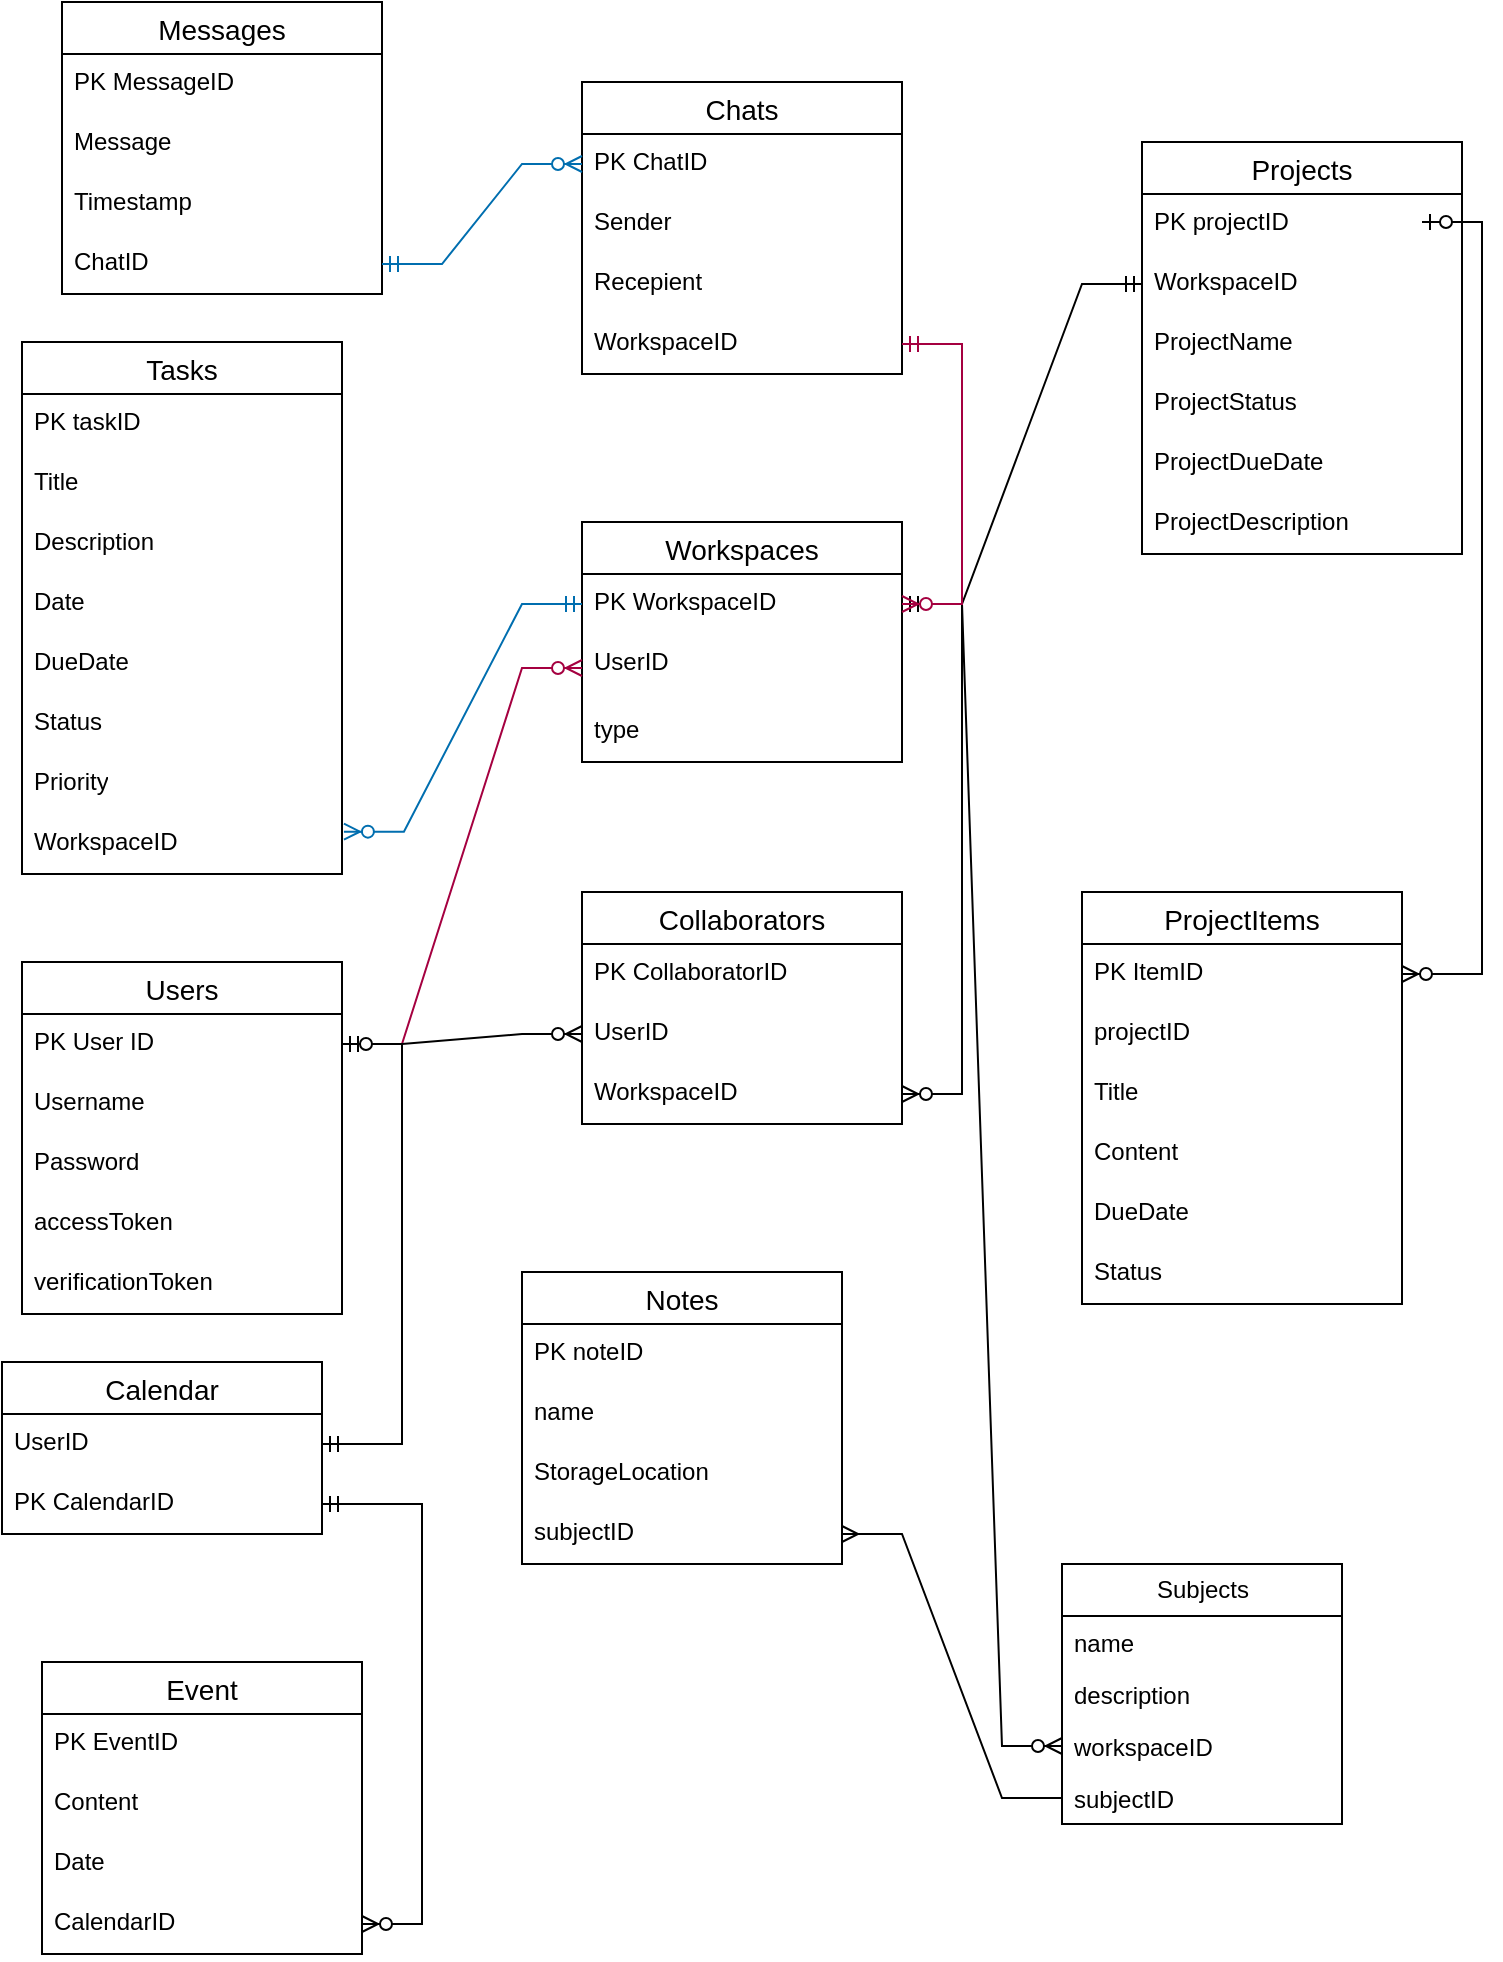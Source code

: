 <mxfile>
    <diagram name="Page-1" id="WgpF9zj87ksZWxaNlXLd">
        <mxGraphModel dx="776" dy="585" grid="1" gridSize="10" guides="1" tooltips="1" connect="1" arrows="1" fold="1" page="1" pageScale="1" pageWidth="850" pageHeight="1100" math="0" shadow="0">
            <root>
                <mxCell id="0"/>
                <mxCell id="1" parent="0"/>
                <mxCell id="7jsrSz6XfgSb4NHieqCk-16" value="Users" style="swimlane;fontStyle=0;childLayout=stackLayout;horizontal=1;startSize=26;horizontalStack=0;resizeParent=1;resizeParentMax=0;resizeLast=0;collapsible=1;marginBottom=0;align=center;fontSize=14;" parent="1" vertex="1">
                    <mxGeometry x="30" y="500" width="160" height="176" as="geometry"/>
                </mxCell>
                <mxCell id="7jsrSz6XfgSb4NHieqCk-17" value="PK User ID" style="text;strokeColor=none;fillColor=none;spacingLeft=4;spacingRight=4;overflow=hidden;rotatable=0;points=[[0,0.5],[1,0.5]];portConstraint=eastwest;fontSize=12;whiteSpace=wrap;html=1;" parent="7jsrSz6XfgSb4NHieqCk-16" vertex="1">
                    <mxGeometry y="26" width="160" height="30" as="geometry"/>
                </mxCell>
                <mxCell id="7jsrSz6XfgSb4NHieqCk-18" value="Username" style="text;strokeColor=none;fillColor=none;spacingLeft=4;spacingRight=4;overflow=hidden;rotatable=0;points=[[0,0.5],[1,0.5]];portConstraint=eastwest;fontSize=12;whiteSpace=wrap;html=1;" parent="7jsrSz6XfgSb4NHieqCk-16" vertex="1">
                    <mxGeometry y="56" width="160" height="30" as="geometry"/>
                </mxCell>
                <mxCell id="7jsrSz6XfgSb4NHieqCk-19" value="Password" style="text;strokeColor=none;fillColor=none;spacingLeft=4;spacingRight=4;overflow=hidden;rotatable=0;points=[[0,0.5],[1,0.5]];portConstraint=eastwest;fontSize=12;whiteSpace=wrap;html=1;" parent="7jsrSz6XfgSb4NHieqCk-16" vertex="1">
                    <mxGeometry y="86" width="160" height="30" as="geometry"/>
                </mxCell>
                <mxCell id="7jsrSz6XfgSb4NHieqCk-20" value="accessToken" style="text;strokeColor=none;fillColor=none;spacingLeft=4;spacingRight=4;overflow=hidden;rotatable=0;points=[[0,0.5],[1,0.5]];portConstraint=eastwest;fontSize=12;whiteSpace=wrap;html=1;" parent="7jsrSz6XfgSb4NHieqCk-16" vertex="1">
                    <mxGeometry y="116" width="160" height="30" as="geometry"/>
                </mxCell>
                <mxCell id="7jsrSz6XfgSb4NHieqCk-53" value="verificationToken" style="text;strokeColor=none;fillColor=none;spacingLeft=4;spacingRight=4;overflow=hidden;rotatable=0;points=[[0,0.5],[1,0.5]];portConstraint=eastwest;fontSize=12;whiteSpace=wrap;html=1;" parent="7jsrSz6XfgSb4NHieqCk-16" vertex="1">
                    <mxGeometry y="146" width="160" height="30" as="geometry"/>
                </mxCell>
                <mxCell id="7jsrSz6XfgSb4NHieqCk-26" value="Workspaces" style="swimlane;fontStyle=0;childLayout=stackLayout;horizontal=1;startSize=26;horizontalStack=0;resizeParent=1;resizeParentMax=0;resizeLast=0;collapsible=1;marginBottom=0;align=center;fontSize=14;" parent="1" vertex="1">
                    <mxGeometry x="310" y="280" width="160" height="120" as="geometry"/>
                </mxCell>
                <mxCell id="7jsrSz6XfgSb4NHieqCk-28" value="PK WorkspaceID" style="text;strokeColor=none;fillColor=none;spacingLeft=4;spacingRight=4;overflow=hidden;rotatable=0;points=[[0,0.5],[1,0.5]];portConstraint=eastwest;fontSize=12;whiteSpace=wrap;html=1;" parent="7jsrSz6XfgSb4NHieqCk-26" vertex="1">
                    <mxGeometry y="26" width="160" height="30" as="geometry"/>
                </mxCell>
                <mxCell id="7jsrSz6XfgSb4NHieqCk-27" value="UserID" style="text;strokeColor=none;fillColor=none;spacingLeft=4;spacingRight=4;overflow=hidden;rotatable=0;points=[[0,0.5],[1,0.5]];portConstraint=eastwest;fontSize=12;whiteSpace=wrap;html=1;" parent="7jsrSz6XfgSb4NHieqCk-26" vertex="1">
                    <mxGeometry y="56" width="160" height="34" as="geometry"/>
                </mxCell>
                <mxCell id="dqt07ZouYKuVspoy4h7y-1" value="type" style="text;strokeColor=none;fillColor=none;spacingLeft=4;spacingRight=4;overflow=hidden;rotatable=0;points=[[0,0.5],[1,0.5]];portConstraint=eastwest;fontSize=12;whiteSpace=wrap;html=1;" parent="7jsrSz6XfgSb4NHieqCk-26" vertex="1">
                    <mxGeometry y="90" width="160" height="30" as="geometry"/>
                </mxCell>
                <mxCell id="7jsrSz6XfgSb4NHieqCk-35" value="Notes" style="swimlane;fontStyle=0;childLayout=stackLayout;horizontal=1;startSize=26;horizontalStack=0;resizeParent=1;resizeParentMax=0;resizeLast=0;collapsible=1;marginBottom=0;align=center;fontSize=14;" parent="1" vertex="1">
                    <mxGeometry x="280" y="655" width="160" height="146" as="geometry">
                        <mxRectangle x="330" y="640" width="80" height="30" as="alternateBounds"/>
                    </mxGeometry>
                </mxCell>
                <mxCell id="7jsrSz6XfgSb4NHieqCk-36" value="PK noteID" style="text;strokeColor=none;fillColor=none;spacingLeft=4;spacingRight=4;overflow=hidden;rotatable=0;points=[[0,0.5],[1,0.5]];portConstraint=eastwest;fontSize=12;whiteSpace=wrap;html=1;" parent="7jsrSz6XfgSb4NHieqCk-35" vertex="1">
                    <mxGeometry y="26" width="160" height="30" as="geometry"/>
                </mxCell>
                <mxCell id="7jsrSz6XfgSb4NHieqCk-40" value="name" style="text;strokeColor=none;fillColor=none;spacingLeft=4;spacingRight=4;overflow=hidden;rotatable=0;points=[[0,0.5],[1,0.5]];portConstraint=eastwest;fontSize=12;whiteSpace=wrap;html=1;" parent="7jsrSz6XfgSb4NHieqCk-35" vertex="1">
                    <mxGeometry y="56" width="160" height="30" as="geometry"/>
                </mxCell>
                <mxCell id="7jsrSz6XfgSb4NHieqCk-39" value="StorageLocation" style="text;strokeColor=none;fillColor=none;spacingLeft=4;spacingRight=4;overflow=hidden;rotatable=0;points=[[0,0.5],[1,0.5]];portConstraint=eastwest;fontSize=12;whiteSpace=wrap;html=1;" parent="7jsrSz6XfgSb4NHieqCk-35" vertex="1">
                    <mxGeometry y="86" width="160" height="30" as="geometry"/>
                </mxCell>
                <mxCell id="xu50HfKcaxu34oi-I3-S-5" value="subjectID" style="text;strokeColor=none;fillColor=none;spacingLeft=4;spacingRight=4;overflow=hidden;rotatable=0;points=[[0,0.5],[1,0.5]];portConstraint=eastwest;fontSize=12;whiteSpace=wrap;html=1;" parent="7jsrSz6XfgSb4NHieqCk-35" vertex="1">
                    <mxGeometry y="116" width="160" height="30" as="geometry"/>
                </mxCell>
                <mxCell id="7jsrSz6XfgSb4NHieqCk-41" value="Tasks" style="swimlane;fontStyle=0;childLayout=stackLayout;horizontal=1;startSize=26;horizontalStack=0;resizeParent=1;resizeParentMax=0;resizeLast=0;collapsible=1;marginBottom=0;align=center;fontSize=14;" parent="1" vertex="1">
                    <mxGeometry x="30" y="190" width="160" height="266" as="geometry"/>
                </mxCell>
                <mxCell id="7jsrSz6XfgSb4NHieqCk-42" value="PK taskID" style="text;strokeColor=none;fillColor=none;spacingLeft=4;spacingRight=4;overflow=hidden;rotatable=0;points=[[0,0.5],[1,0.5]];portConstraint=eastwest;fontSize=12;whiteSpace=wrap;html=1;" parent="7jsrSz6XfgSb4NHieqCk-41" vertex="1">
                    <mxGeometry y="26" width="160" height="30" as="geometry"/>
                </mxCell>
                <mxCell id="7jsrSz6XfgSb4NHieqCk-43" value="Title" style="text;strokeColor=none;fillColor=none;spacingLeft=4;spacingRight=4;overflow=hidden;rotatable=0;points=[[0,0.5],[1,0.5]];portConstraint=eastwest;fontSize=12;whiteSpace=wrap;html=1;" parent="7jsrSz6XfgSb4NHieqCk-41" vertex="1">
                    <mxGeometry y="56" width="160" height="30" as="geometry"/>
                </mxCell>
                <mxCell id="7jsrSz6XfgSb4NHieqCk-44" value="Description" style="text;strokeColor=none;fillColor=none;spacingLeft=4;spacingRight=4;overflow=hidden;rotatable=0;points=[[0,0.5],[1,0.5]];portConstraint=eastwest;fontSize=12;whiteSpace=wrap;html=1;" parent="7jsrSz6XfgSb4NHieqCk-41" vertex="1">
                    <mxGeometry y="86" width="160" height="30" as="geometry"/>
                </mxCell>
                <mxCell id="7jsrSz6XfgSb4NHieqCk-45" value="Date" style="text;strokeColor=none;fillColor=none;spacingLeft=4;spacingRight=4;overflow=hidden;rotatable=0;points=[[0,0.5],[1,0.5]];portConstraint=eastwest;fontSize=12;whiteSpace=wrap;html=1;" parent="7jsrSz6XfgSb4NHieqCk-41" vertex="1">
                    <mxGeometry y="116" width="160" height="30" as="geometry"/>
                </mxCell>
                <mxCell id="2wmQDhqAFlrOu7CcGm-G-1" value="DueDate" style="text;strokeColor=none;fillColor=none;spacingLeft=4;spacingRight=4;overflow=hidden;rotatable=0;points=[[0,0.5],[1,0.5]];portConstraint=eastwest;fontSize=12;whiteSpace=wrap;html=1;" parent="7jsrSz6XfgSb4NHieqCk-41" vertex="1">
                    <mxGeometry y="146" width="160" height="30" as="geometry"/>
                </mxCell>
                <mxCell id="2wmQDhqAFlrOu7CcGm-G-2" value="Status" style="text;strokeColor=none;fillColor=none;spacingLeft=4;spacingRight=4;overflow=hidden;rotatable=0;points=[[0,0.5],[1,0.5]];portConstraint=eastwest;fontSize=12;whiteSpace=wrap;html=1;" parent="7jsrSz6XfgSb4NHieqCk-41" vertex="1">
                    <mxGeometry y="176" width="160" height="30" as="geometry"/>
                </mxCell>
                <mxCell id="2wmQDhqAFlrOu7CcGm-G-3" value="Priority" style="text;strokeColor=none;fillColor=none;spacingLeft=4;spacingRight=4;overflow=hidden;rotatable=0;points=[[0,0.5],[1,0.5]];portConstraint=eastwest;fontSize=12;whiteSpace=wrap;html=1;" parent="7jsrSz6XfgSb4NHieqCk-41" vertex="1">
                    <mxGeometry y="206" width="160" height="30" as="geometry"/>
                </mxCell>
                <mxCell id="7jsrSz6XfgSb4NHieqCk-47" value="WorkspaceID" style="text;strokeColor=none;fillColor=none;spacingLeft=4;spacingRight=4;overflow=hidden;rotatable=0;points=[[0,0.5],[1,0.5]];portConstraint=eastwest;fontSize=12;whiteSpace=wrap;html=1;" parent="7jsrSz6XfgSb4NHieqCk-41" vertex="1">
                    <mxGeometry y="236" width="160" height="30" as="geometry"/>
                </mxCell>
                <mxCell id="7jsrSz6XfgSb4NHieqCk-49" value="Collaborators" style="swimlane;fontStyle=0;childLayout=stackLayout;horizontal=1;startSize=26;horizontalStack=0;resizeParent=1;resizeParentMax=0;resizeLast=0;collapsible=1;marginBottom=0;align=center;fontSize=14;" parent="1" vertex="1">
                    <mxGeometry x="310" y="465" width="160" height="116" as="geometry">
                        <mxRectangle x="310" y="465" width="120" height="30" as="alternateBounds"/>
                    </mxGeometry>
                </mxCell>
                <mxCell id="7jsrSz6XfgSb4NHieqCk-50" value="PK CollaboratorID" style="text;strokeColor=none;fillColor=none;spacingLeft=4;spacingRight=4;overflow=hidden;rotatable=0;points=[[0,0.5],[1,0.5]];portConstraint=eastwest;fontSize=12;whiteSpace=wrap;html=1;" parent="7jsrSz6XfgSb4NHieqCk-49" vertex="1">
                    <mxGeometry y="26" width="160" height="30" as="geometry"/>
                </mxCell>
                <mxCell id="7jsrSz6XfgSb4NHieqCk-51" value="UserID" style="text;strokeColor=none;fillColor=none;spacingLeft=4;spacingRight=4;overflow=hidden;rotatable=0;points=[[0,0.5],[1,0.5]];portConstraint=eastwest;fontSize=12;whiteSpace=wrap;html=1;" parent="7jsrSz6XfgSb4NHieqCk-49" vertex="1">
                    <mxGeometry y="56" width="160" height="30" as="geometry"/>
                </mxCell>
                <mxCell id="7jsrSz6XfgSb4NHieqCk-52" value="WorkspaceID" style="text;strokeColor=none;fillColor=none;spacingLeft=4;spacingRight=4;overflow=hidden;rotatable=0;points=[[0,0.5],[1,0.5]];portConstraint=eastwest;fontSize=12;whiteSpace=wrap;html=1;" parent="7jsrSz6XfgSb4NHieqCk-49" vertex="1">
                    <mxGeometry y="86" width="160" height="30" as="geometry"/>
                </mxCell>
                <mxCell id="7jsrSz6XfgSb4NHieqCk-54" value="Projects" style="swimlane;fontStyle=0;childLayout=stackLayout;horizontal=1;startSize=26;horizontalStack=0;resizeParent=1;resizeParentMax=0;resizeLast=0;collapsible=1;marginBottom=0;align=center;fontSize=14;" parent="1" vertex="1">
                    <mxGeometry x="590" y="90" width="160" height="206" as="geometry"/>
                </mxCell>
                <mxCell id="7jsrSz6XfgSb4NHieqCk-83" value="" style="edgeStyle=entityRelationEdgeStyle;fontSize=12;html=1;endArrow=ERzeroToMany;startArrow=ERzeroToOne;rounded=0;" parent="7jsrSz6XfgSb4NHieqCk-54" target="GwF-s_5darIgUk4vT2bP-1" edge="1">
                    <mxGeometry width="100" height="100" relative="1" as="geometry">
                        <mxPoint x="140" y="40" as="sourcePoint"/>
                        <mxPoint x="220" y="430" as="targetPoint"/>
                        <Array as="points">
                            <mxPoint x="190" y="40"/>
                            <mxPoint x="160" y="10"/>
                            <mxPoint x="160" y="10"/>
                            <mxPoint x="170" y="330"/>
                            <mxPoint x="210" y="320"/>
                            <mxPoint x="190" y="120"/>
                            <mxPoint x="210" y="120"/>
                        </Array>
                    </mxGeometry>
                </mxCell>
                <mxCell id="7jsrSz6XfgSb4NHieqCk-55" value="PK projectID" style="text;strokeColor=none;fillColor=none;spacingLeft=4;spacingRight=4;overflow=hidden;rotatable=0;points=[[0,0.5],[1,0.5]];portConstraint=eastwest;fontSize=12;whiteSpace=wrap;html=1;" parent="7jsrSz6XfgSb4NHieqCk-54" vertex="1">
                    <mxGeometry y="26" width="160" height="30" as="geometry"/>
                </mxCell>
                <mxCell id="7jsrSz6XfgSb4NHieqCk-56" value="WorkspaceID" style="text;strokeColor=none;fillColor=none;spacingLeft=4;spacingRight=4;overflow=hidden;rotatable=0;points=[[0,0.5],[1,0.5]];portConstraint=eastwest;fontSize=12;whiteSpace=wrap;html=1;" parent="7jsrSz6XfgSb4NHieqCk-54" vertex="1">
                    <mxGeometry y="56" width="160" height="30" as="geometry"/>
                </mxCell>
                <mxCell id="hGtVxlu4W2qi9u9DaIZr-1" value="ProjectName" style="text;strokeColor=none;fillColor=none;spacingLeft=4;spacingRight=4;overflow=hidden;rotatable=0;points=[[0,0.5],[1,0.5]];portConstraint=eastwest;fontSize=12;whiteSpace=wrap;html=1;" parent="7jsrSz6XfgSb4NHieqCk-54" vertex="1">
                    <mxGeometry y="86" width="160" height="30" as="geometry"/>
                </mxCell>
                <mxCell id="hGtVxlu4W2qi9u9DaIZr-2" value="ProjectStatus" style="text;strokeColor=none;fillColor=none;spacingLeft=4;spacingRight=4;overflow=hidden;rotatable=0;points=[[0,0.5],[1,0.5]];portConstraint=eastwest;fontSize=12;whiteSpace=wrap;html=1;" parent="7jsrSz6XfgSb4NHieqCk-54" vertex="1">
                    <mxGeometry y="116" width="160" height="30" as="geometry"/>
                </mxCell>
                <mxCell id="hGtVxlu4W2qi9u9DaIZr-3" value="ProjectDueDate" style="text;strokeColor=none;fillColor=none;spacingLeft=4;spacingRight=4;overflow=hidden;rotatable=0;points=[[0,0.5],[1,0.5]];portConstraint=eastwest;fontSize=12;whiteSpace=wrap;html=1;" parent="7jsrSz6XfgSb4NHieqCk-54" vertex="1">
                    <mxGeometry y="146" width="160" height="30" as="geometry"/>
                </mxCell>
                <mxCell id="hGtVxlu4W2qi9u9DaIZr-4" value="ProjectDescription" style="text;strokeColor=none;fillColor=none;spacingLeft=4;spacingRight=4;overflow=hidden;rotatable=0;points=[[0,0.5],[1,0.5]];portConstraint=eastwest;fontSize=12;whiteSpace=wrap;html=1;" parent="7jsrSz6XfgSb4NHieqCk-54" vertex="1">
                    <mxGeometry y="176" width="160" height="30" as="geometry"/>
                </mxCell>
                <mxCell id="7jsrSz6XfgSb4NHieqCk-59" value="ProjectItems" style="swimlane;fontStyle=0;childLayout=stackLayout;horizontal=1;startSize=26;horizontalStack=0;resizeParent=1;resizeParentMax=0;resizeLast=0;collapsible=1;marginBottom=0;align=center;fontSize=14;" parent="1" vertex="1">
                    <mxGeometry x="560" y="465" width="160" height="206" as="geometry"/>
                </mxCell>
                <mxCell id="GwF-s_5darIgUk4vT2bP-1" value="PK ItemID" style="text;strokeColor=none;fillColor=none;spacingLeft=4;spacingRight=4;overflow=hidden;rotatable=0;points=[[0,0.5],[1,0.5]];portConstraint=eastwest;fontSize=12;whiteSpace=wrap;html=1;" parent="7jsrSz6XfgSb4NHieqCk-59" vertex="1">
                    <mxGeometry y="26" width="160" height="30" as="geometry"/>
                </mxCell>
                <mxCell id="7jsrSz6XfgSb4NHieqCk-60" value="projectID" style="text;strokeColor=none;fillColor=none;spacingLeft=4;spacingRight=4;overflow=hidden;rotatable=0;points=[[0,0.5],[1,0.5]];portConstraint=eastwest;fontSize=12;whiteSpace=wrap;html=1;" parent="7jsrSz6XfgSb4NHieqCk-59" vertex="1">
                    <mxGeometry y="56" width="160" height="30" as="geometry"/>
                </mxCell>
                <mxCell id="7jsrSz6XfgSb4NHieqCk-62" value="Title" style="text;strokeColor=none;fillColor=none;spacingLeft=4;spacingRight=4;overflow=hidden;rotatable=0;points=[[0,0.5],[1,0.5]];portConstraint=eastwest;fontSize=12;whiteSpace=wrap;html=1;" parent="7jsrSz6XfgSb4NHieqCk-59" vertex="1">
                    <mxGeometry y="86" width="160" height="30" as="geometry"/>
                </mxCell>
                <mxCell id="7jsrSz6XfgSb4NHieqCk-63" value="Content" style="text;strokeColor=none;fillColor=none;spacingLeft=4;spacingRight=4;overflow=hidden;rotatable=0;points=[[0,0.5],[1,0.5]];portConstraint=eastwest;fontSize=12;whiteSpace=wrap;html=1;" parent="7jsrSz6XfgSb4NHieqCk-59" vertex="1">
                    <mxGeometry y="116" width="160" height="30" as="geometry"/>
                </mxCell>
                <mxCell id="7jsrSz6XfgSb4NHieqCk-64" value="DueDate" style="text;strokeColor=none;fillColor=none;spacingLeft=4;spacingRight=4;overflow=hidden;rotatable=0;points=[[0,0.5],[1,0.5]];portConstraint=eastwest;fontSize=12;whiteSpace=wrap;html=1;" parent="7jsrSz6XfgSb4NHieqCk-59" vertex="1">
                    <mxGeometry y="146" width="160" height="30" as="geometry"/>
                </mxCell>
                <mxCell id="7jsrSz6XfgSb4NHieqCk-65" value="Status" style="text;strokeColor=none;fillColor=none;spacingLeft=4;spacingRight=4;overflow=hidden;rotatable=0;points=[[0,0.5],[1,0.5]];portConstraint=eastwest;fontSize=12;whiteSpace=wrap;html=1;" parent="7jsrSz6XfgSb4NHieqCk-59" vertex="1">
                    <mxGeometry y="176" width="160" height="30" as="geometry"/>
                </mxCell>
                <mxCell id="7jsrSz6XfgSb4NHieqCk-66" value="Chats" style="swimlane;fontStyle=0;childLayout=stackLayout;horizontal=1;startSize=26;horizontalStack=0;resizeParent=1;resizeParentMax=0;resizeLast=0;collapsible=1;marginBottom=0;align=center;fontSize=14;" parent="1" vertex="1">
                    <mxGeometry x="310" y="60" width="160" height="146" as="geometry"/>
                </mxCell>
                <mxCell id="7jsrSz6XfgSb4NHieqCk-67" value="PK ChatID" style="text;strokeColor=none;fillColor=none;spacingLeft=4;spacingRight=4;overflow=hidden;rotatable=0;points=[[0,0.5],[1,0.5]];portConstraint=eastwest;fontSize=12;whiteSpace=wrap;html=1;" parent="7jsrSz6XfgSb4NHieqCk-66" vertex="1">
                    <mxGeometry y="26" width="160" height="30" as="geometry"/>
                </mxCell>
                <mxCell id="7jsrSz6XfgSb4NHieqCk-68" value="Sender" style="text;strokeColor=none;fillColor=none;spacingLeft=4;spacingRight=4;overflow=hidden;rotatable=0;points=[[0,0.5],[1,0.5]];portConstraint=eastwest;fontSize=12;whiteSpace=wrap;html=1;" parent="7jsrSz6XfgSb4NHieqCk-66" vertex="1">
                    <mxGeometry y="56" width="160" height="30" as="geometry"/>
                </mxCell>
                <mxCell id="7jsrSz6XfgSb4NHieqCk-69" value="Recepient" style="text;strokeColor=none;fillColor=none;spacingLeft=4;spacingRight=4;overflow=hidden;rotatable=0;points=[[0,0.5],[1,0.5]];portConstraint=eastwest;fontSize=12;whiteSpace=wrap;html=1;" parent="7jsrSz6XfgSb4NHieqCk-66" vertex="1">
                    <mxGeometry y="86" width="160" height="30" as="geometry"/>
                </mxCell>
                <mxCell id="7jsrSz6XfgSb4NHieqCk-70" value="WorkspaceID" style="text;strokeColor=none;fillColor=none;spacingLeft=4;spacingRight=4;overflow=hidden;rotatable=0;points=[[0,0.5],[1,0.5]];portConstraint=eastwest;fontSize=12;whiteSpace=wrap;html=1;" parent="7jsrSz6XfgSb4NHieqCk-66" vertex="1">
                    <mxGeometry y="116" width="160" height="30" as="geometry"/>
                </mxCell>
                <mxCell id="7jsrSz6XfgSb4NHieqCk-71" value="Messages" style="swimlane;fontStyle=0;childLayout=stackLayout;horizontal=1;startSize=26;horizontalStack=0;resizeParent=1;resizeParentMax=0;resizeLast=0;collapsible=1;marginBottom=0;align=center;fontSize=14;" parent="1" vertex="1">
                    <mxGeometry x="50" y="20" width="160" height="146" as="geometry"/>
                </mxCell>
                <mxCell id="7jsrSz6XfgSb4NHieqCk-72" value="PK MessageID" style="text;strokeColor=none;fillColor=none;spacingLeft=4;spacingRight=4;overflow=hidden;rotatable=0;points=[[0,0.5],[1,0.5]];portConstraint=eastwest;fontSize=12;whiteSpace=wrap;html=1;" parent="7jsrSz6XfgSb4NHieqCk-71" vertex="1">
                    <mxGeometry y="26" width="160" height="30" as="geometry"/>
                </mxCell>
                <mxCell id="7jsrSz6XfgSb4NHieqCk-74" value="Message" style="text;strokeColor=none;fillColor=none;spacingLeft=4;spacingRight=4;overflow=hidden;rotatable=0;points=[[0,0.5],[1,0.5]];portConstraint=eastwest;fontSize=12;whiteSpace=wrap;html=1;" parent="7jsrSz6XfgSb4NHieqCk-71" vertex="1">
                    <mxGeometry y="56" width="160" height="30" as="geometry"/>
                </mxCell>
                <mxCell id="7jsrSz6XfgSb4NHieqCk-75" value="Timestamp" style="text;strokeColor=none;fillColor=none;spacingLeft=4;spacingRight=4;overflow=hidden;rotatable=0;points=[[0,0.5],[1,0.5]];portConstraint=eastwest;fontSize=12;whiteSpace=wrap;html=1;" parent="7jsrSz6XfgSb4NHieqCk-71" vertex="1">
                    <mxGeometry y="86" width="160" height="30" as="geometry"/>
                </mxCell>
                <mxCell id="7jsrSz6XfgSb4NHieqCk-76" value="ChatID" style="text;strokeColor=none;fillColor=none;spacingLeft=4;spacingRight=4;overflow=hidden;rotatable=0;points=[[0,0.5],[1,0.5]];portConstraint=eastwest;fontSize=12;whiteSpace=wrap;html=1;" parent="7jsrSz6XfgSb4NHieqCk-71" vertex="1">
                    <mxGeometry y="116" width="160" height="30" as="geometry"/>
                </mxCell>
                <mxCell id="7jsrSz6XfgSb4NHieqCk-82" value="" style="edgeStyle=entityRelationEdgeStyle;fontSize=12;html=1;endArrow=ERmandOne;startArrow=ERmandOne;rounded=0;entryX=0;entryY=0.5;entryDx=0;entryDy=0;exitX=1;exitY=0.5;exitDx=0;exitDy=0;" parent="1" source="7jsrSz6XfgSb4NHieqCk-28" target="7jsrSz6XfgSb4NHieqCk-56" edge="1">
                    <mxGeometry width="100" height="100" relative="1" as="geometry">
                        <mxPoint x="420" y="520" as="sourcePoint"/>
                        <mxPoint x="520" y="420" as="targetPoint"/>
                        <Array as="points">
                            <mxPoint x="580" y="200"/>
                            <mxPoint x="560" y="210"/>
                        </Array>
                    </mxGeometry>
                </mxCell>
                <mxCell id="7jsrSz6XfgSb4NHieqCk-85" value="" style="edgeStyle=entityRelationEdgeStyle;fontSize=12;html=1;endArrow=ERzeroToMany;startArrow=ERmandOne;rounded=0;entryX=0;entryY=0.5;entryDx=0;entryDy=0;fillColor=#d80073;strokeColor=#A50040;" parent="1" source="7jsrSz6XfgSb4NHieqCk-17" target="7jsrSz6XfgSb4NHieqCk-27" edge="1">
                    <mxGeometry width="100" height="100" relative="1" as="geometry">
                        <mxPoint x="200" y="390" as="sourcePoint"/>
                        <mxPoint x="300" y="290" as="targetPoint"/>
                        <Array as="points">
                            <mxPoint x="100" y="200"/>
                            <mxPoint x="150" y="180"/>
                            <mxPoint x="100" y="200"/>
                        </Array>
                    </mxGeometry>
                </mxCell>
                <mxCell id="7jsrSz6XfgSb4NHieqCk-86" value="" style="edgeStyle=entityRelationEdgeStyle;fontSize=12;html=1;endArrow=ERzeroToMany;startArrow=ERmandOne;rounded=0;entryX=1.006;entryY=0.294;entryDx=0;entryDy=0;entryPerimeter=0;exitX=0;exitY=0.5;exitDx=0;exitDy=0;fillColor=#1ba1e2;strokeColor=#006EAF;" parent="1" source="7jsrSz6XfgSb4NHieqCk-28" target="7jsrSz6XfgSb4NHieqCk-47" edge="1">
                    <mxGeometry width="100" height="100" relative="1" as="geometry">
                        <mxPoint x="260" y="300" as="sourcePoint"/>
                        <mxPoint x="360" y="200" as="targetPoint"/>
                        <Array as="points">
                            <mxPoint x="300" y="300"/>
                        </Array>
                    </mxGeometry>
                </mxCell>
                <mxCell id="7jsrSz6XfgSb4NHieqCk-87" value="" style="edgeStyle=entityRelationEdgeStyle;fontSize=12;html=1;endArrow=ERzeroToMany;startArrow=ERmandOne;rounded=0;" parent="1" source="7jsrSz6XfgSb4NHieqCk-17" target="7jsrSz6XfgSb4NHieqCk-51" edge="1">
                    <mxGeometry width="100" height="100" relative="1" as="geometry">
                        <mxPoint x="210" y="390" as="sourcePoint"/>
                        <mxPoint x="310" y="290" as="targetPoint"/>
                    </mxGeometry>
                </mxCell>
                <mxCell id="7jsrSz6XfgSb4NHieqCk-89" value="" style="edgeStyle=entityRelationEdgeStyle;fontSize=12;html=1;endArrow=ERzeroToMany;startArrow=ERmandOne;rounded=0;entryX=1;entryY=0.5;entryDx=0;entryDy=0;" parent="1" source="7jsrSz6XfgSb4NHieqCk-28" target="7jsrSz6XfgSb4NHieqCk-52" edge="1">
                    <mxGeometry width="100" height="100" relative="1" as="geometry">
                        <mxPoint x="340" y="380" as="sourcePoint"/>
                        <mxPoint x="440" y="280" as="targetPoint"/>
                    </mxGeometry>
                </mxCell>
                <mxCell id="7jsrSz6XfgSb4NHieqCk-90" value="" style="edgeStyle=entityRelationEdgeStyle;fontSize=12;html=1;endArrow=ERzeroToMany;startArrow=ERmandOne;rounded=0;entryX=0;entryY=0.5;entryDx=0;entryDy=0;" parent="1" source="7jsrSz6XfgSb4NHieqCk-28" target="xu50HfKcaxu34oi-I3-S-4" edge="1">
                    <mxGeometry width="100" height="100" relative="1" as="geometry">
                        <mxPoint x="390" y="390" as="sourcePoint"/>
                        <mxPoint x="490" y="290" as="targetPoint"/>
                    </mxGeometry>
                </mxCell>
                <mxCell id="7jsrSz6XfgSb4NHieqCk-91" value="" style="edgeStyle=entityRelationEdgeStyle;fontSize=12;html=1;endArrow=ERzeroToMany;startArrow=ERmandOne;rounded=0;exitX=1;exitY=0.5;exitDx=0;exitDy=0;fillColor=#1ba1e2;strokeColor=#006EAF;" parent="1" source="7jsrSz6XfgSb4NHieqCk-76" target="7jsrSz6XfgSb4NHieqCk-67" edge="1">
                    <mxGeometry width="100" height="100" relative="1" as="geometry">
                        <mxPoint x="390" y="280" as="sourcePoint"/>
                        <mxPoint x="290" y="140" as="targetPoint"/>
                    </mxGeometry>
                </mxCell>
                <mxCell id="7jsrSz6XfgSb4NHieqCk-93" value="" style="edgeStyle=entityRelationEdgeStyle;fontSize=12;html=1;endArrow=ERzeroToMany;startArrow=ERmandOne;rounded=0;exitX=1;exitY=0.5;exitDx=0;exitDy=0;entryX=1;entryY=0.5;entryDx=0;entryDy=0;fillColor=#d80073;strokeColor=#A50040;" parent="1" source="7jsrSz6XfgSb4NHieqCk-70" target="7jsrSz6XfgSb4NHieqCk-28" edge="1">
                    <mxGeometry width="100" height="100" relative="1" as="geometry">
                        <mxPoint x="490" y="50" as="sourcePoint"/>
                        <mxPoint x="590" y="20" as="targetPoint"/>
                    </mxGeometry>
                </mxCell>
                <mxCell id="7jsrSz6XfgSb4NHieqCk-94" value="Calendar" style="swimlane;fontStyle=0;childLayout=stackLayout;horizontal=1;startSize=26;horizontalStack=0;resizeParent=1;resizeParentMax=0;resizeLast=0;collapsible=1;marginBottom=0;align=center;fontSize=14;" parent="1" vertex="1">
                    <mxGeometry x="20" y="700" width="160" height="86" as="geometry"/>
                </mxCell>
                <mxCell id="7jsrSz6XfgSb4NHieqCk-96" value="UserID" style="text;strokeColor=none;fillColor=none;spacingLeft=4;spacingRight=4;overflow=hidden;rotatable=0;points=[[0,0.5],[1,0.5]];portConstraint=eastwest;fontSize=12;whiteSpace=wrap;html=1;" parent="7jsrSz6XfgSb4NHieqCk-94" vertex="1">
                    <mxGeometry y="26" width="160" height="30" as="geometry"/>
                </mxCell>
                <mxCell id="7jsrSz6XfgSb4NHieqCk-95" value="PK CalendarID" style="text;strokeColor=none;fillColor=none;spacingLeft=4;spacingRight=4;overflow=hidden;rotatable=0;points=[[0,0.5],[1,0.5]];portConstraint=eastwest;fontSize=12;whiteSpace=wrap;html=1;" parent="7jsrSz6XfgSb4NHieqCk-94" vertex="1">
                    <mxGeometry y="56" width="160" height="30" as="geometry"/>
                </mxCell>
                <mxCell id="7jsrSz6XfgSb4NHieqCk-98" value="" style="edgeStyle=entityRelationEdgeStyle;fontSize=12;html=1;endArrow=ERzeroToOne;startArrow=ERmandOne;rounded=0;exitX=1;exitY=0.5;exitDx=0;exitDy=0;" parent="1" source="7jsrSz6XfgSb4NHieqCk-96" target="7jsrSz6XfgSb4NHieqCk-17" edge="1">
                    <mxGeometry width="100" height="100" relative="1" as="geometry">
                        <mxPoint x="300" y="941" as="sourcePoint"/>
                        <mxPoint x="10" y="610" as="targetPoint"/>
                        <Array as="points">
                            <mxPoint x="360" y="930"/>
                            <mxPoint x="-10" y="740"/>
                            <mxPoint x="190" y="510"/>
                            <mxPoint x="60" y="261"/>
                            <mxPoint x="10" y="740"/>
                        </Array>
                    </mxGeometry>
                </mxCell>
                <mxCell id="7jsrSz6XfgSb4NHieqCk-99" value="Event" style="swimlane;fontStyle=0;childLayout=stackLayout;horizontal=1;startSize=26;horizontalStack=0;resizeParent=1;resizeParentMax=0;resizeLast=0;collapsible=1;marginBottom=0;align=center;fontSize=14;" parent="1" vertex="1">
                    <mxGeometry x="40" y="850" width="160" height="146" as="geometry"/>
                </mxCell>
                <mxCell id="7jsrSz6XfgSb4NHieqCk-100" value="PK EventID" style="text;strokeColor=none;fillColor=none;spacingLeft=4;spacingRight=4;overflow=hidden;rotatable=0;points=[[0,0.5],[1,0.5]];portConstraint=eastwest;fontSize=12;whiteSpace=wrap;html=1;" parent="7jsrSz6XfgSb4NHieqCk-99" vertex="1">
                    <mxGeometry y="26" width="160" height="30" as="geometry"/>
                </mxCell>
                <mxCell id="7jsrSz6XfgSb4NHieqCk-101" value="Content" style="text;strokeColor=none;fillColor=none;spacingLeft=4;spacingRight=4;overflow=hidden;rotatable=0;points=[[0,0.5],[1,0.5]];portConstraint=eastwest;fontSize=12;whiteSpace=wrap;html=1;" parent="7jsrSz6XfgSb4NHieqCk-99" vertex="1">
                    <mxGeometry y="56" width="160" height="30" as="geometry"/>
                </mxCell>
                <mxCell id="7jsrSz6XfgSb4NHieqCk-102" value="Date" style="text;strokeColor=none;fillColor=none;spacingLeft=4;spacingRight=4;overflow=hidden;rotatable=0;points=[[0,0.5],[1,0.5]];portConstraint=eastwest;fontSize=12;whiteSpace=wrap;html=1;" parent="7jsrSz6XfgSb4NHieqCk-99" vertex="1">
                    <mxGeometry y="86" width="160" height="30" as="geometry"/>
                </mxCell>
                <mxCell id="7jsrSz6XfgSb4NHieqCk-103" value="CalendarID" style="text;strokeColor=none;fillColor=none;spacingLeft=4;spacingRight=4;overflow=hidden;rotatable=0;points=[[0,0.5],[1,0.5]];portConstraint=eastwest;fontSize=12;whiteSpace=wrap;html=1;" parent="7jsrSz6XfgSb4NHieqCk-99" vertex="1">
                    <mxGeometry y="116" width="160" height="30" as="geometry"/>
                </mxCell>
                <mxCell id="7jsrSz6XfgSb4NHieqCk-104" value="" style="edgeStyle=entityRelationEdgeStyle;fontSize=12;html=1;endArrow=ERzeroToMany;startArrow=ERmandOne;rounded=0;exitX=1;exitY=0.5;exitDx=0;exitDy=0;" parent="1" source="7jsrSz6XfgSb4NHieqCk-95" target="7jsrSz6XfgSb4NHieqCk-103" edge="1">
                    <mxGeometry width="100" height="100" relative="1" as="geometry">
                        <mxPoint x="380" y="780" as="sourcePoint"/>
                        <mxPoint x="480" y="680" as="targetPoint"/>
                    </mxGeometry>
                </mxCell>
                <mxCell id="xu50HfKcaxu34oi-I3-S-1" value="Subjects" style="swimlane;fontStyle=0;childLayout=stackLayout;horizontal=1;startSize=26;fillColor=none;horizontalStack=0;resizeParent=1;resizeParentMax=0;resizeLast=0;collapsible=1;marginBottom=0;html=1;" parent="1" vertex="1">
                    <mxGeometry x="550" y="801" width="140" height="130" as="geometry"/>
                </mxCell>
                <mxCell id="xu50HfKcaxu34oi-I3-S-3" value="name" style="text;strokeColor=none;fillColor=none;align=left;verticalAlign=top;spacingLeft=4;spacingRight=4;overflow=hidden;rotatable=0;points=[[0,0.5],[1,0.5]];portConstraint=eastwest;whiteSpace=wrap;html=1;" parent="xu50HfKcaxu34oi-I3-S-1" vertex="1">
                    <mxGeometry y="26" width="140" height="26" as="geometry"/>
                </mxCell>
                <mxCell id="HQKrN0xIRD1H8BlHntdG-1" value="description" style="text;strokeColor=none;fillColor=none;align=left;verticalAlign=top;spacingLeft=4;spacingRight=4;overflow=hidden;rotatable=0;points=[[0,0.5],[1,0.5]];portConstraint=eastwest;whiteSpace=wrap;html=1;" parent="xu50HfKcaxu34oi-I3-S-1" vertex="1">
                    <mxGeometry y="52" width="140" height="26" as="geometry"/>
                </mxCell>
                <mxCell id="xu50HfKcaxu34oi-I3-S-4" value="workspaceID" style="text;strokeColor=none;fillColor=none;align=left;verticalAlign=top;spacingLeft=4;spacingRight=4;overflow=hidden;rotatable=0;points=[[0,0.5],[1,0.5]];portConstraint=eastwest;whiteSpace=wrap;html=1;" parent="xu50HfKcaxu34oi-I3-S-1" vertex="1">
                    <mxGeometry y="78" width="140" height="26" as="geometry"/>
                </mxCell>
                <mxCell id="xu50HfKcaxu34oi-I3-S-2" value="subjectID" style="text;strokeColor=none;fillColor=none;align=left;verticalAlign=top;spacingLeft=4;spacingRight=4;overflow=hidden;rotatable=0;points=[[0,0.5],[1,0.5]];portConstraint=eastwest;whiteSpace=wrap;html=1;" parent="xu50HfKcaxu34oi-I3-S-1" vertex="1">
                    <mxGeometry y="104" width="140" height="26" as="geometry"/>
                </mxCell>
                <mxCell id="xu50HfKcaxu34oi-I3-S-7" value="" style="edgeStyle=entityRelationEdgeStyle;fontSize=12;html=1;endArrow=ERmany;rounded=0;entryX=1;entryY=0.5;entryDx=0;entryDy=0;" parent="1" source="xu50HfKcaxu34oi-I3-S-2" target="xu50HfKcaxu34oi-I3-S-5" edge="1">
                    <mxGeometry width="100" height="100" relative="1" as="geometry">
                        <mxPoint x="330" y="940" as="sourcePoint"/>
                        <mxPoint x="430" y="840" as="targetPoint"/>
                    </mxGeometry>
                </mxCell>
            </root>
        </mxGraphModel>
    </diagram>
</mxfile>